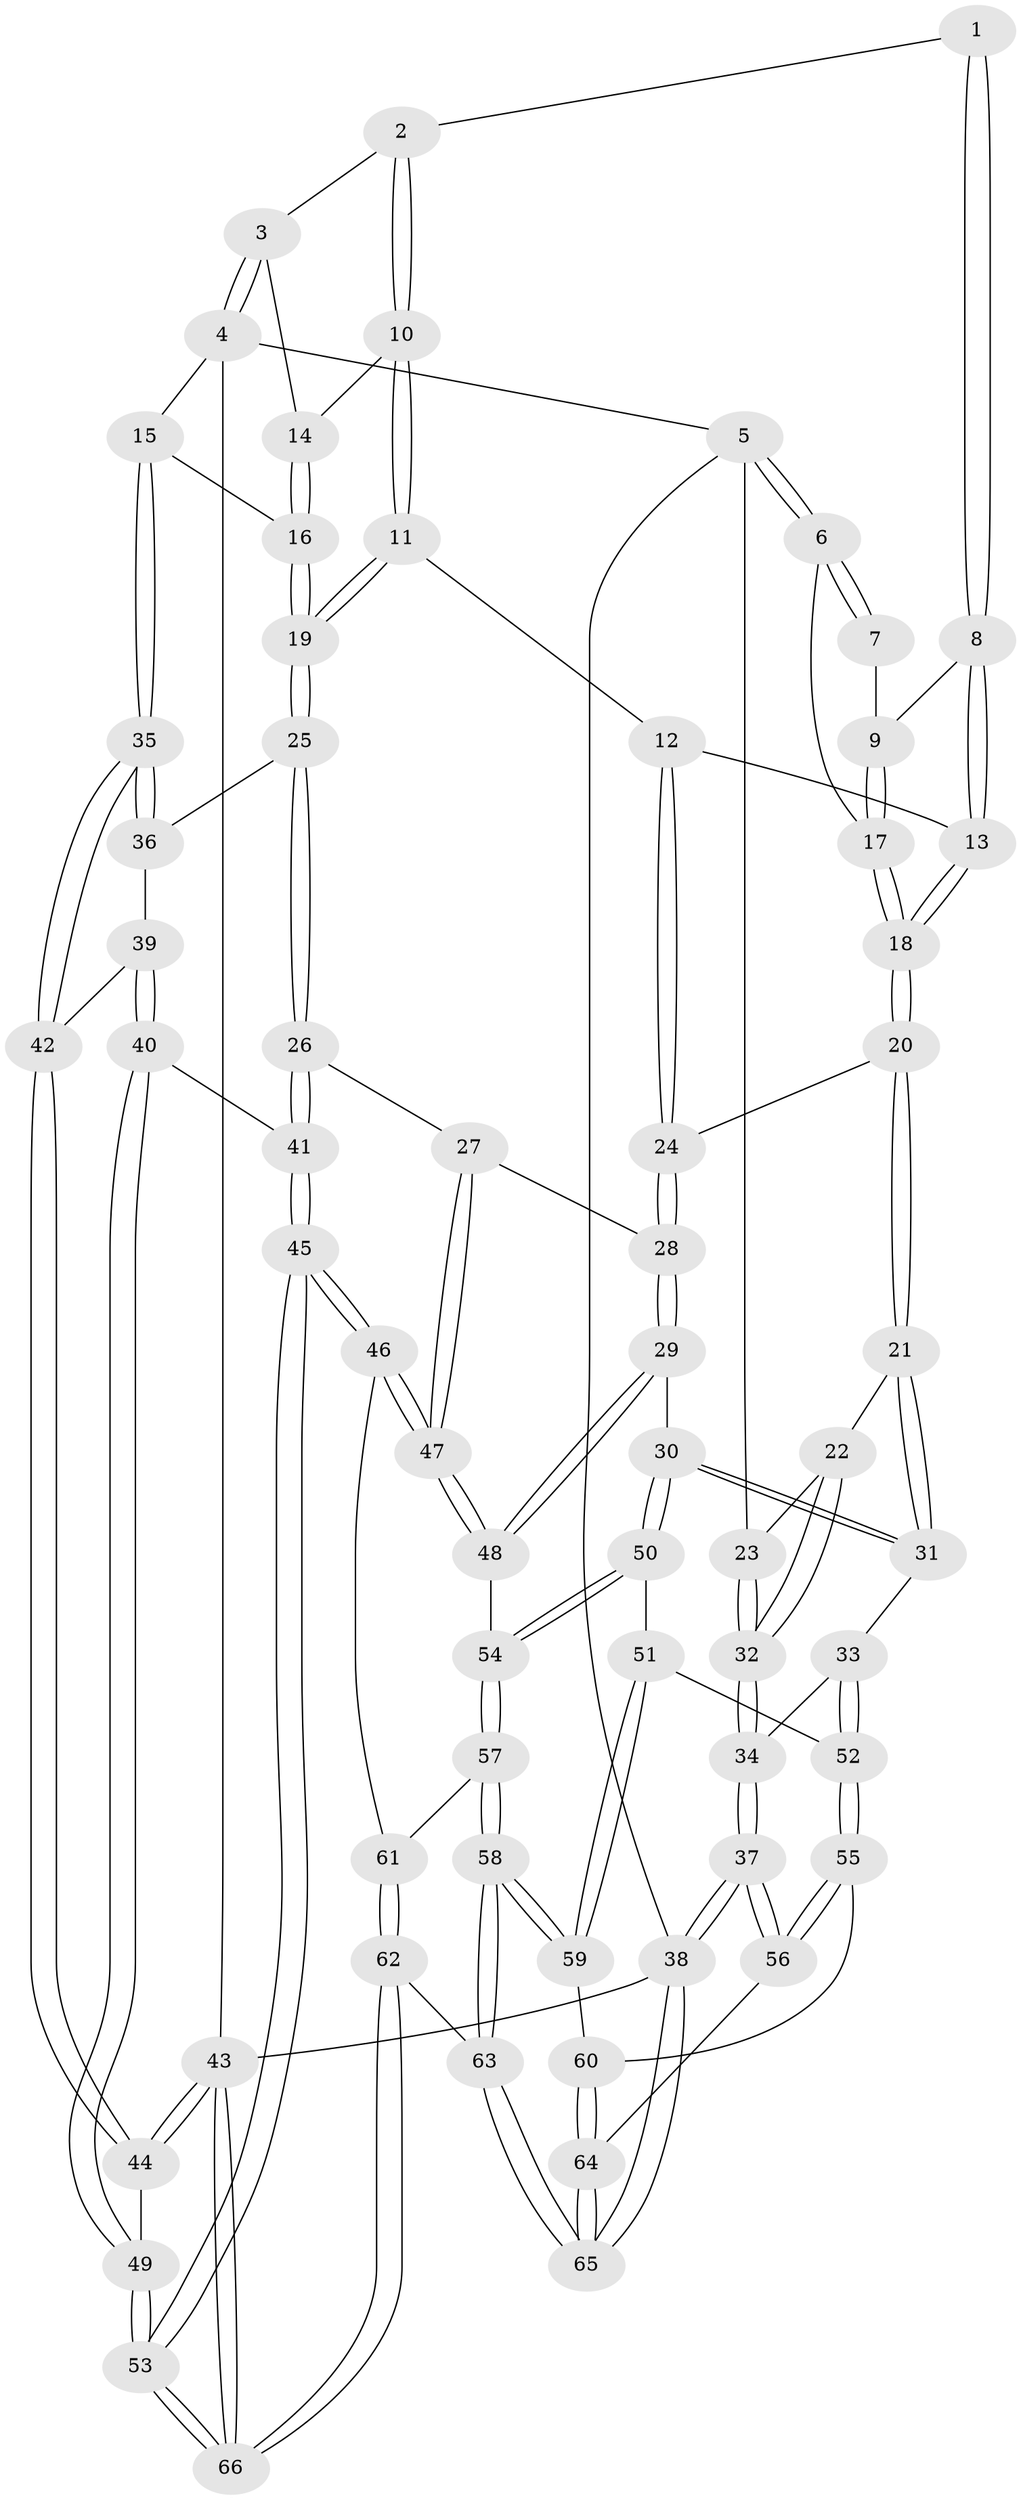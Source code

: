 // coarse degree distribution, {3: 0.13043478260869565, 4: 0.43478260869565216, 5: 0.30434782608695654, 2: 0.021739130434782608, 6: 0.10869565217391304}
// Generated by graph-tools (version 1.1) at 2025/24/03/03/25 07:24:36]
// undirected, 66 vertices, 162 edges
graph export_dot {
graph [start="1"]
  node [color=gray90,style=filled];
  1 [pos="+0.46412766435403324+0"];
  2 [pos="+0.5408747399733648+0"];
  3 [pos="+0.8765061351009864+0"];
  4 [pos="+1+0"];
  5 [pos="+0+0"];
  6 [pos="+0+0"];
  7 [pos="+0.10479753274763896+0"];
  8 [pos="+0.41160543067595223+0"];
  9 [pos="+0.2732444644170556+0.07673731564842576"];
  10 [pos="+0.614013226812491+0.05481739823017988"];
  11 [pos="+0.6068729075566837+0.18273021632234057"];
  12 [pos="+0.5254742296990933+0.1936706923831911"];
  13 [pos="+0.4117432734766904+0.1471447836674372"];
  14 [pos="+0.7409897823890117+0.0665045403120295"];
  15 [pos="+1+0"];
  16 [pos="+0.8763675385475198+0.1626536901313523"];
  17 [pos="+0.24738755898114223+0.12115159448898755"];
  18 [pos="+0.2489965572244718+0.26745419440310747"];
  19 [pos="+0.7269202951303647+0.3069385235785591"];
  20 [pos="+0.2378577281218673+0.28715332727432347"];
  21 [pos="+0.22889755774818166+0.29281020636688726"];
  22 [pos="+0.18938070180786082+0.27286699142178844"];
  23 [pos="+0+0"];
  24 [pos="+0.43915528762210787+0.34757868888371574"];
  25 [pos="+0.7247212936603149+0.3501632561439341"];
  26 [pos="+0.6804626303726566+0.43482267839692873"];
  27 [pos="+0.5805866748156748+0.46482391640377"];
  28 [pos="+0.5512462754941201+0.4690628364543899"];
  29 [pos="+0.442093447799146+0.5700298874053743"];
  30 [pos="+0.32979831394024506+0.5990280435240383"];
  31 [pos="+0.19957390018466628+0.44196991636389454"];
  32 [pos="+0+0.4145026771325811"];
  33 [pos="+0.04484967992679191+0.5140674962582371"];
  34 [pos="+0+0.49871406749685676"];
  35 [pos="+1+0.3151531296894524"];
  36 [pos="+0.8641874919690685+0.388718488899159"];
  37 [pos="+0+0.9193154374209076"];
  38 [pos="+0+1"];
  39 [pos="+0.9504119433867445+0.5005438099622307"];
  40 [pos="+0.8970453287447997+0.5918215240449128"];
  41 [pos="+0.7680480706314087+0.5805917330454833"];
  42 [pos="+1+0.3954030521955656"];
  43 [pos="+1+1"];
  44 [pos="+1+0.756347447935981"];
  45 [pos="+0.6989532779167175+0.8416845042048386"];
  46 [pos="+0.6865440978339976+0.8362495126952509"];
  47 [pos="+0.6209174925421427+0.7877663488485579"];
  48 [pos="+0.5709533802275215+0.7626852615771056"];
  49 [pos="+0.9676047211448906+0.6584048811754271"];
  50 [pos="+0.3071754349750617+0.665620653189362"];
  51 [pos="+0.24081238959768314+0.7119109440033166"];
  52 [pos="+0.1223482156816463+0.7499234103607931"];
  53 [pos="+0.7314030930238149+0.8923852768599987"];
  54 [pos="+0.39085774002571816+0.7933368772960626"];
  55 [pos="+0.11897071040249994+0.7539275964887185"];
  56 [pos="+0+0.8673966424575698"];
  57 [pos="+0.38795822296763355+0.8284473928924855"];
  58 [pos="+0.3165941720507859+0.9255949846417549"];
  59 [pos="+0.2733430797802213+0.8971168474422766"];
  60 [pos="+0.18485341524139276+0.8906518529387667"];
  61 [pos="+0.46507938797250775+0.8902908006911734"];
  62 [pos="+0.40199773537439376+1"];
  63 [pos="+0.36389589263339056+1"];
  64 [pos="+0.15035731011169456+0.9475673476892758"];
  65 [pos="+0.23017425379194711+1"];
  66 [pos="+0.8574836786056743+1"];
  1 -- 2;
  1 -- 8;
  1 -- 8;
  2 -- 3;
  2 -- 10;
  2 -- 10;
  3 -- 4;
  3 -- 4;
  3 -- 14;
  4 -- 5;
  4 -- 15;
  4 -- 43;
  5 -- 6;
  5 -- 6;
  5 -- 23;
  5 -- 38;
  6 -- 7;
  6 -- 7;
  6 -- 17;
  7 -- 9;
  8 -- 9;
  8 -- 13;
  8 -- 13;
  9 -- 17;
  9 -- 17;
  10 -- 11;
  10 -- 11;
  10 -- 14;
  11 -- 12;
  11 -- 19;
  11 -- 19;
  12 -- 13;
  12 -- 24;
  12 -- 24;
  13 -- 18;
  13 -- 18;
  14 -- 16;
  14 -- 16;
  15 -- 16;
  15 -- 35;
  15 -- 35;
  16 -- 19;
  16 -- 19;
  17 -- 18;
  17 -- 18;
  18 -- 20;
  18 -- 20;
  19 -- 25;
  19 -- 25;
  20 -- 21;
  20 -- 21;
  20 -- 24;
  21 -- 22;
  21 -- 31;
  21 -- 31;
  22 -- 23;
  22 -- 32;
  22 -- 32;
  23 -- 32;
  23 -- 32;
  24 -- 28;
  24 -- 28;
  25 -- 26;
  25 -- 26;
  25 -- 36;
  26 -- 27;
  26 -- 41;
  26 -- 41;
  27 -- 28;
  27 -- 47;
  27 -- 47;
  28 -- 29;
  28 -- 29;
  29 -- 30;
  29 -- 48;
  29 -- 48;
  30 -- 31;
  30 -- 31;
  30 -- 50;
  30 -- 50;
  31 -- 33;
  32 -- 34;
  32 -- 34;
  33 -- 34;
  33 -- 52;
  33 -- 52;
  34 -- 37;
  34 -- 37;
  35 -- 36;
  35 -- 36;
  35 -- 42;
  35 -- 42;
  36 -- 39;
  37 -- 38;
  37 -- 38;
  37 -- 56;
  37 -- 56;
  38 -- 65;
  38 -- 65;
  38 -- 43;
  39 -- 40;
  39 -- 40;
  39 -- 42;
  40 -- 41;
  40 -- 49;
  40 -- 49;
  41 -- 45;
  41 -- 45;
  42 -- 44;
  42 -- 44;
  43 -- 44;
  43 -- 44;
  43 -- 66;
  43 -- 66;
  44 -- 49;
  45 -- 46;
  45 -- 46;
  45 -- 53;
  45 -- 53;
  46 -- 47;
  46 -- 47;
  46 -- 61;
  47 -- 48;
  47 -- 48;
  48 -- 54;
  49 -- 53;
  49 -- 53;
  50 -- 51;
  50 -- 54;
  50 -- 54;
  51 -- 52;
  51 -- 59;
  51 -- 59;
  52 -- 55;
  52 -- 55;
  53 -- 66;
  53 -- 66;
  54 -- 57;
  54 -- 57;
  55 -- 56;
  55 -- 56;
  55 -- 60;
  56 -- 64;
  57 -- 58;
  57 -- 58;
  57 -- 61;
  58 -- 59;
  58 -- 59;
  58 -- 63;
  58 -- 63;
  59 -- 60;
  60 -- 64;
  60 -- 64;
  61 -- 62;
  61 -- 62;
  62 -- 63;
  62 -- 66;
  62 -- 66;
  63 -- 65;
  63 -- 65;
  64 -- 65;
  64 -- 65;
}
